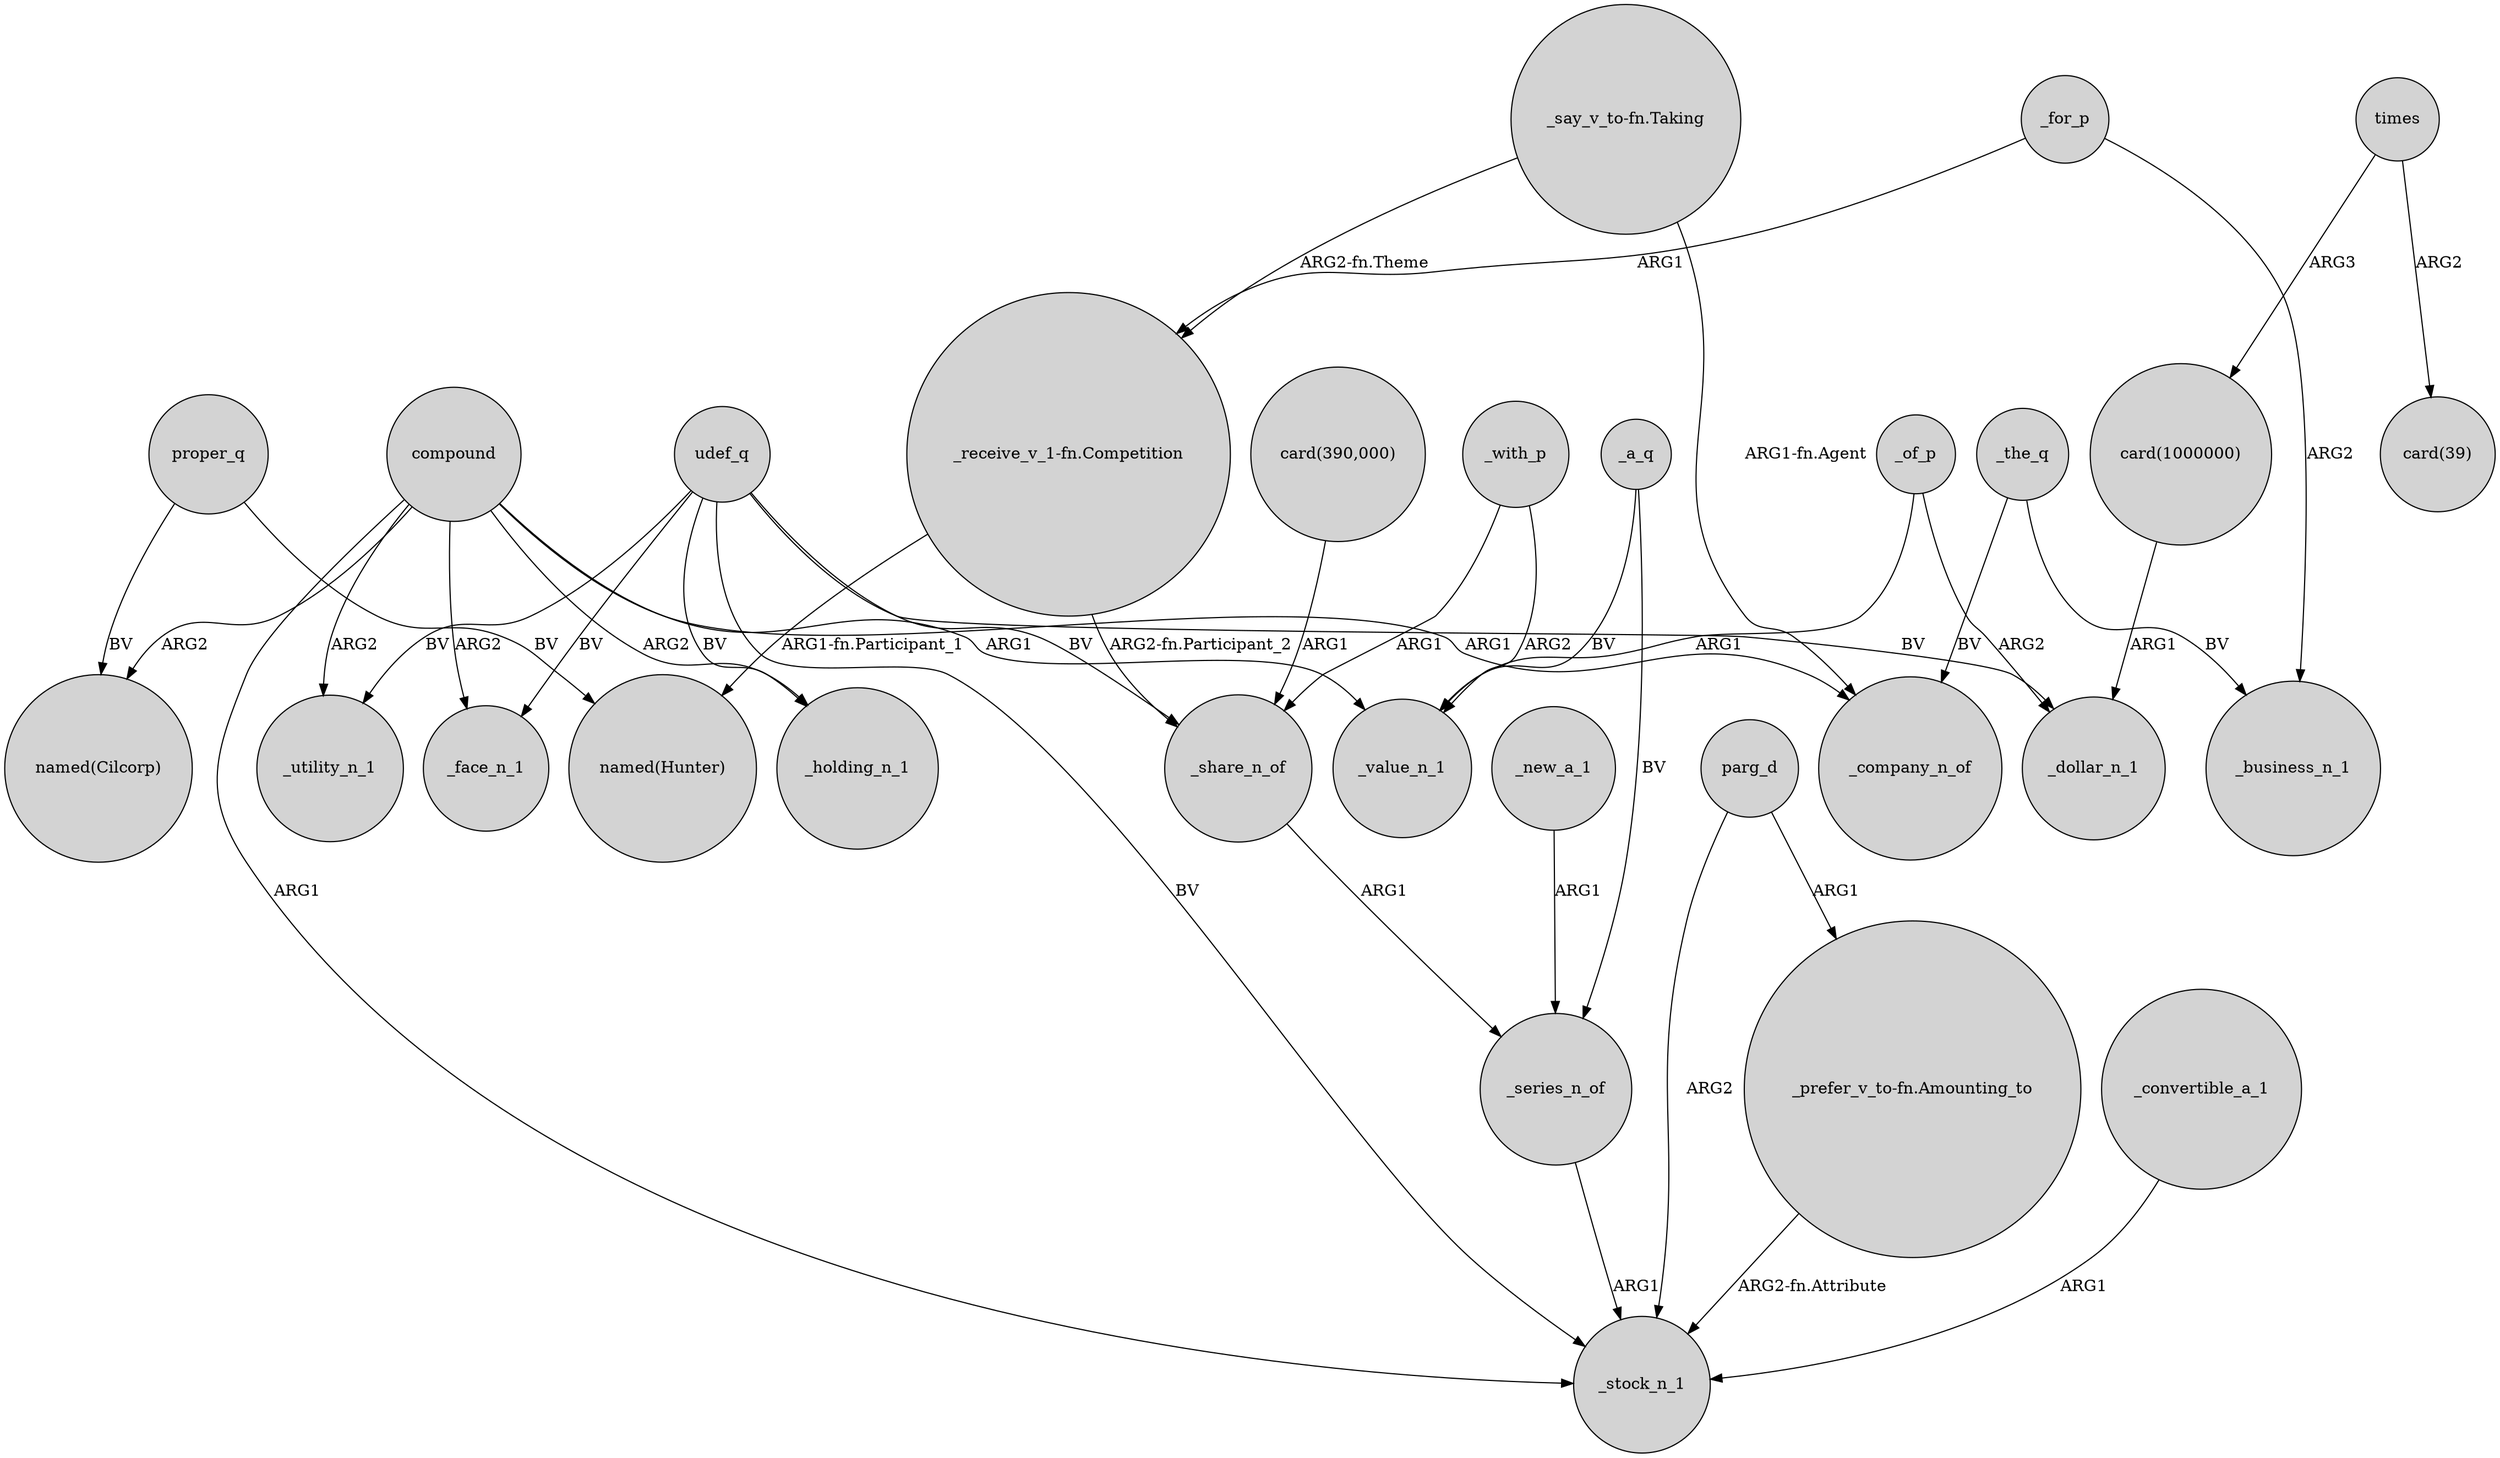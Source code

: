 digraph {
	node [shape=circle style=filled]
	_for_p -> "_receive_v_1-fn.Competition" [label=ARG1]
	proper_q -> "named(Cilcorp)" [label=BV]
	udef_q -> _face_n_1 [label=BV]
	compound -> _face_n_1 [label=ARG2]
	_for_p -> _business_n_1 [label=ARG2]
	"_say_v_to-fn.Taking" -> "_receive_v_1-fn.Competition" [label="ARG2-fn.Theme"]
	udef_q -> _utility_n_1 [label=BV]
	udef_q -> _holding_n_1 [label=BV]
	compound -> _utility_n_1 [label=ARG2]
	proper_q -> "named(Hunter)" [label=BV]
	_the_q -> _business_n_1 [label=BV]
	times -> "card(1000000)" [label=ARG3]
	_share_n_of -> _series_n_of [label=ARG1]
	"_say_v_to-fn.Taking" -> _company_n_of [label="ARG1-fn.Agent"]
	"card(390,000)" -> _share_n_of [label=ARG1]
	times -> "card(39)" [label=ARG2]
	compound -> _company_n_of [label=ARG1]
	_with_p -> _value_n_1 [label=ARG2]
	_series_n_of -> _stock_n_1 [label=ARG1]
	_a_q -> _series_n_of [label=BV]
	compound -> _stock_n_1 [label=ARG1]
	parg_d -> "_prefer_v_to-fn.Amounting_to" [label=ARG1]
	"_receive_v_1-fn.Competition" -> _share_n_of [label="ARG2-fn.Participant_2"]
	_new_a_1 -> _series_n_of [label=ARG1]
	udef_q -> _stock_n_1 [label=BV]
	_with_p -> _share_n_of [label=ARG1]
	compound -> "named(Cilcorp)" [label=ARG2]
	"_prefer_v_to-fn.Amounting_to" -> _stock_n_1 [label="ARG2-fn.Attribute"]
	compound -> _holding_n_1 [label=ARG2]
	udef_q -> _share_n_of [label=BV]
	_a_q -> _value_n_1 [label=BV]
	"_receive_v_1-fn.Competition" -> "named(Hunter)" [label="ARG1-fn.Participant_1"]
	udef_q -> _dollar_n_1 [label=BV]
	"card(1000000)" -> _dollar_n_1 [label=ARG1]
	_of_p -> _value_n_1 [label=ARG1]
	_convertible_a_1 -> _stock_n_1 [label=ARG1]
	compound -> _value_n_1 [label=ARG1]
	_of_p -> _dollar_n_1 [label=ARG2]
	_the_q -> _company_n_of [label=BV]
	parg_d -> _stock_n_1 [label=ARG2]
}
